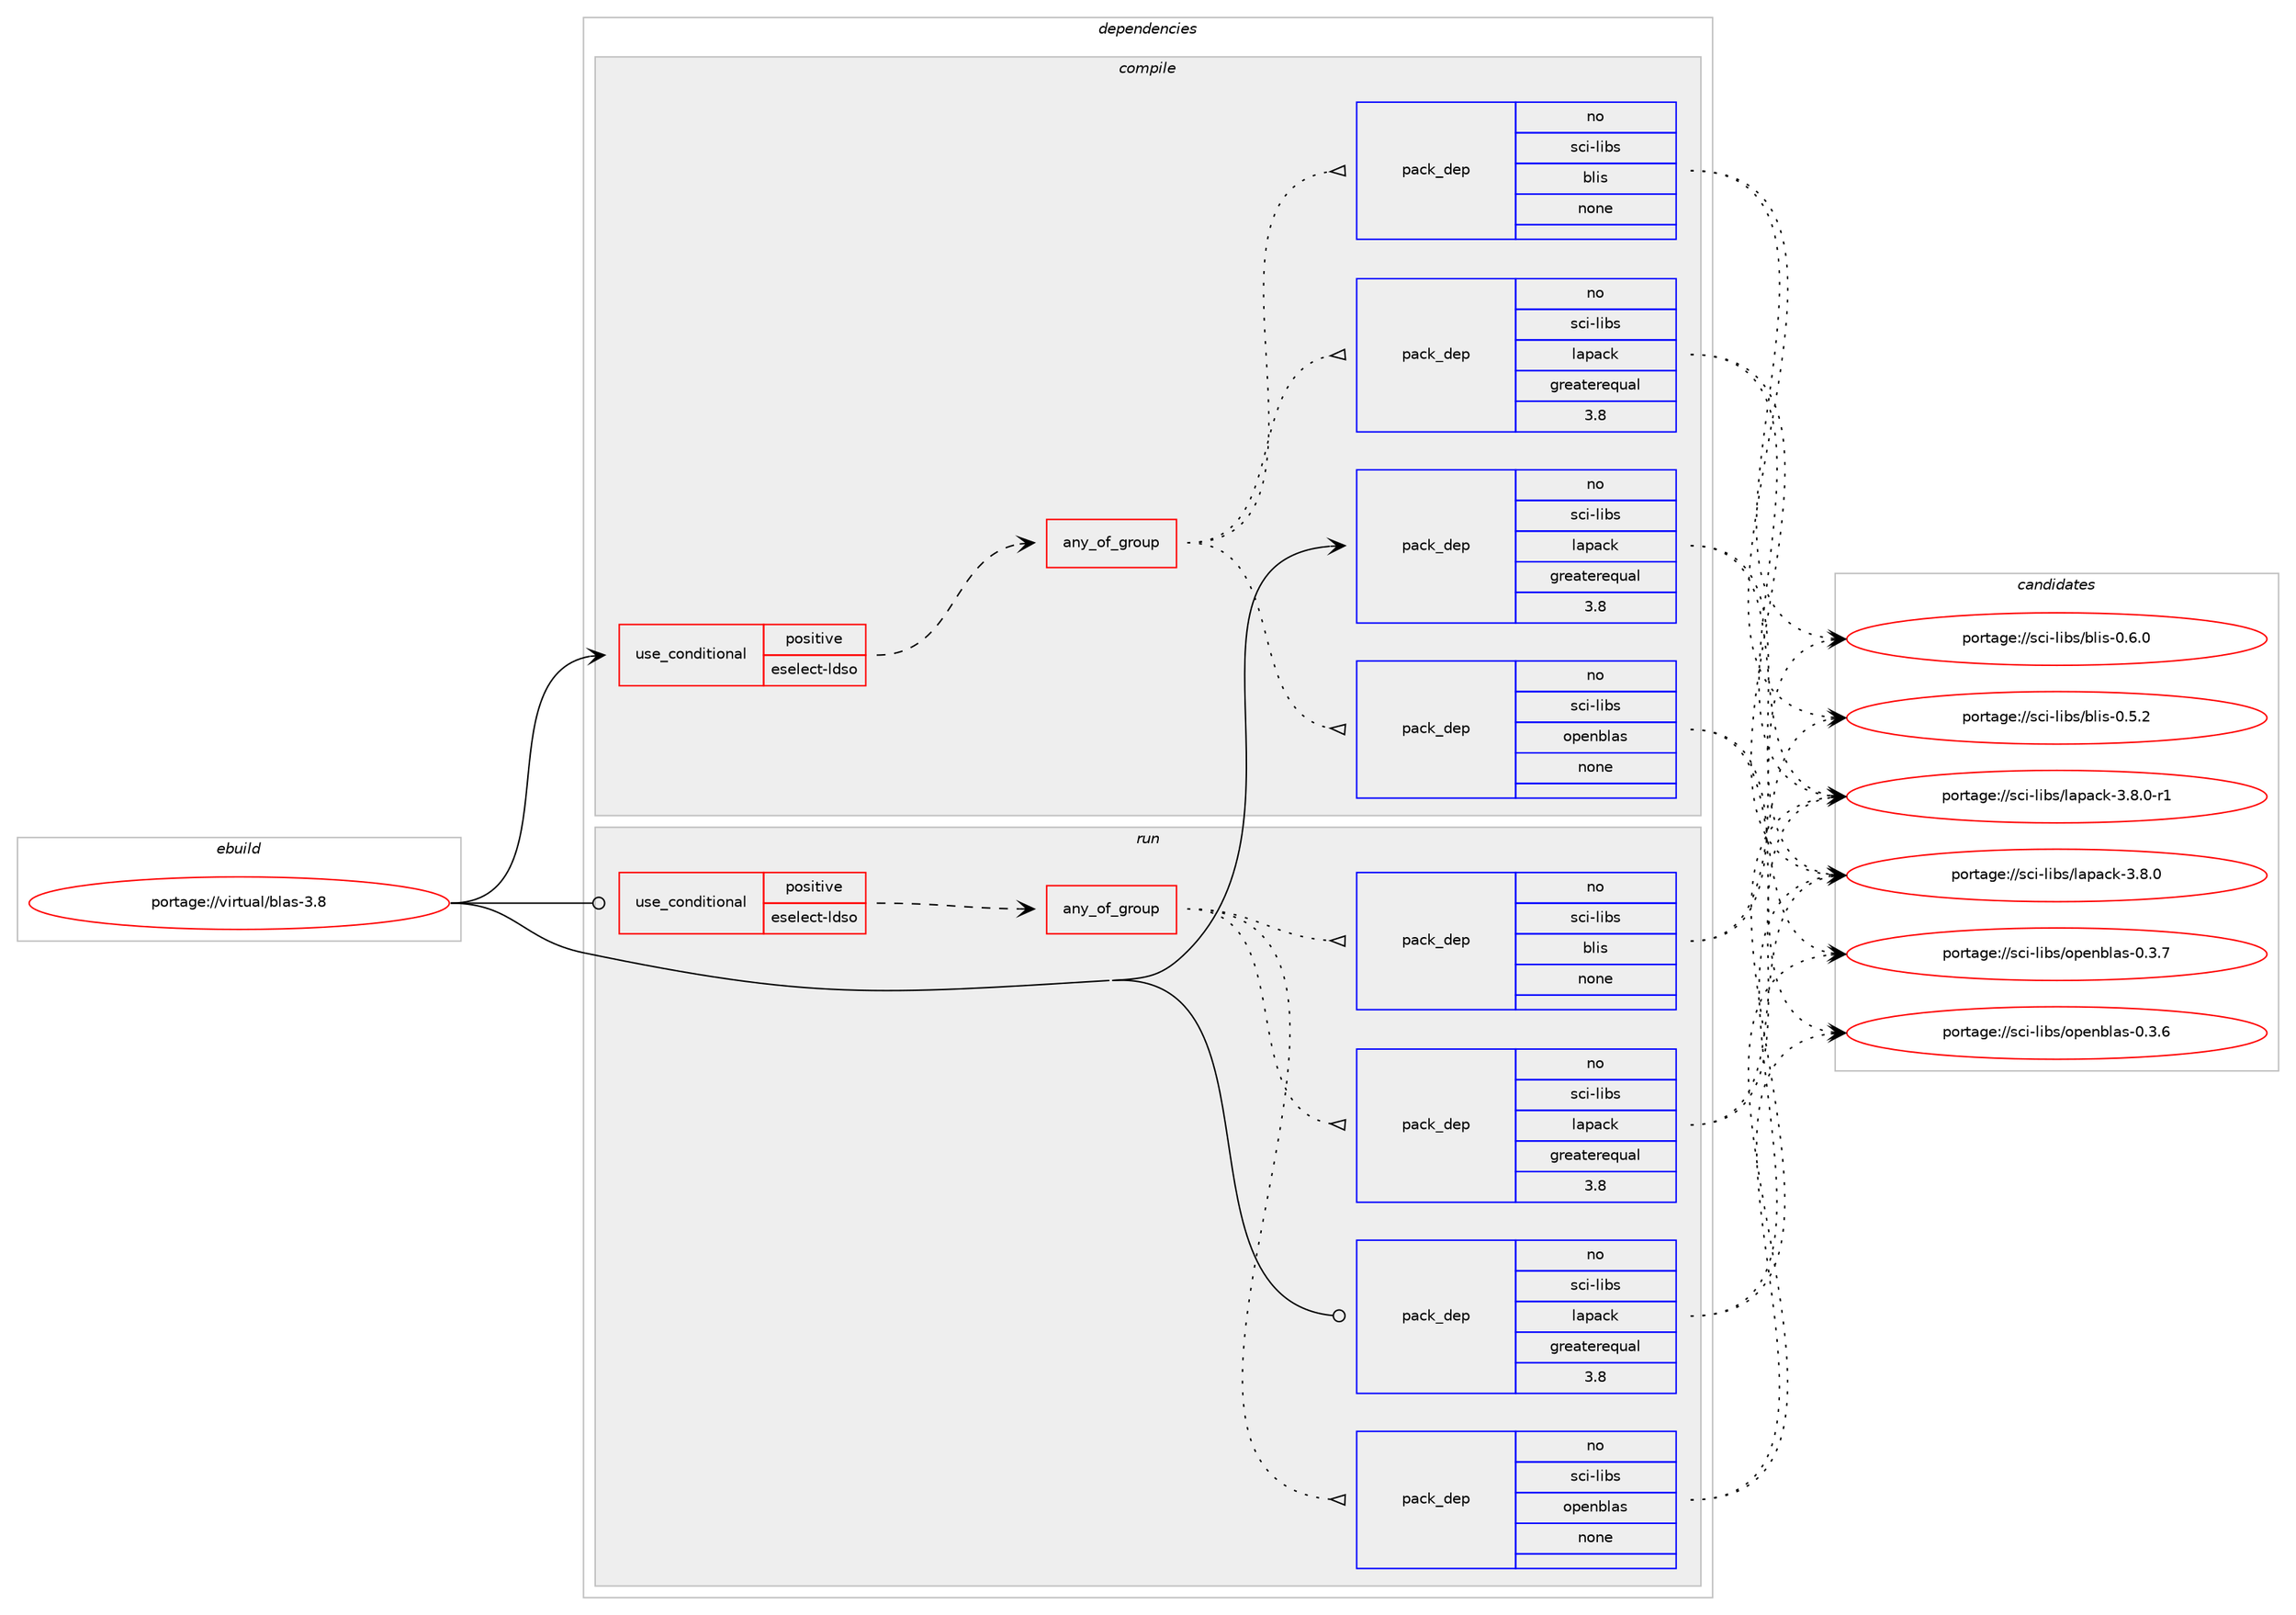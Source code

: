 digraph prolog {

# *************
# Graph options
# *************

newrank=true;
concentrate=true;
compound=true;
graph [rankdir=LR,fontname=Helvetica,fontsize=10,ranksep=1.5];#, ranksep=2.5, nodesep=0.2];
edge  [arrowhead=vee];
node  [fontname=Helvetica,fontsize=10];

# **********
# The ebuild
# **********

subgraph cluster_leftcol {
color=gray;
rank=same;
label=<<i>ebuild</i>>;
id [label="portage://virtual/blas-3.8", color=red, width=4, href="../virtual/blas-3.8.svg"];
}

# ****************
# The dependencies
# ****************

subgraph cluster_midcol {
color=gray;
label=<<i>dependencies</i>>;
subgraph cluster_compile {
fillcolor="#eeeeee";
style=filled;
label=<<i>compile</i>>;
subgraph cond1443 {
dependency9758 [label=<<TABLE BORDER="0" CELLBORDER="1" CELLSPACING="0" CELLPADDING="4"><TR><TD ROWSPAN="3" CELLPADDING="10">use_conditional</TD></TR><TR><TD>positive</TD></TR><TR><TD>eselect-ldso</TD></TR></TABLE>>, shape=none, color=red];
subgraph any276 {
dependency9759 [label=<<TABLE BORDER="0" CELLBORDER="1" CELLSPACING="0" CELLPADDING="4"><TR><TD CELLPADDING="10">any_of_group</TD></TR></TABLE>>, shape=none, color=red];subgraph pack8037 {
dependency9760 [label=<<TABLE BORDER="0" CELLBORDER="1" CELLSPACING="0" CELLPADDING="4" WIDTH="220"><TR><TD ROWSPAN="6" CELLPADDING="30">pack_dep</TD></TR><TR><TD WIDTH="110">no</TD></TR><TR><TD>sci-libs</TD></TR><TR><TD>lapack</TD></TR><TR><TD>greaterequal</TD></TR><TR><TD>3.8</TD></TR></TABLE>>, shape=none, color=blue];
}
dependency9759:e -> dependency9760:w [weight=20,style="dotted",arrowhead="oinv"];
subgraph pack8038 {
dependency9761 [label=<<TABLE BORDER="0" CELLBORDER="1" CELLSPACING="0" CELLPADDING="4" WIDTH="220"><TR><TD ROWSPAN="6" CELLPADDING="30">pack_dep</TD></TR><TR><TD WIDTH="110">no</TD></TR><TR><TD>sci-libs</TD></TR><TR><TD>openblas</TD></TR><TR><TD>none</TD></TR><TR><TD></TD></TR></TABLE>>, shape=none, color=blue];
}
dependency9759:e -> dependency9761:w [weight=20,style="dotted",arrowhead="oinv"];
subgraph pack8039 {
dependency9762 [label=<<TABLE BORDER="0" CELLBORDER="1" CELLSPACING="0" CELLPADDING="4" WIDTH="220"><TR><TD ROWSPAN="6" CELLPADDING="30">pack_dep</TD></TR><TR><TD WIDTH="110">no</TD></TR><TR><TD>sci-libs</TD></TR><TR><TD>blis</TD></TR><TR><TD>none</TD></TR><TR><TD></TD></TR></TABLE>>, shape=none, color=blue];
}
dependency9759:e -> dependency9762:w [weight=20,style="dotted",arrowhead="oinv"];
}
dependency9758:e -> dependency9759:w [weight=20,style="dashed",arrowhead="vee"];
}
id:e -> dependency9758:w [weight=20,style="solid",arrowhead="vee"];
subgraph pack8040 {
dependency9763 [label=<<TABLE BORDER="0" CELLBORDER="1" CELLSPACING="0" CELLPADDING="4" WIDTH="220"><TR><TD ROWSPAN="6" CELLPADDING="30">pack_dep</TD></TR><TR><TD WIDTH="110">no</TD></TR><TR><TD>sci-libs</TD></TR><TR><TD>lapack</TD></TR><TR><TD>greaterequal</TD></TR><TR><TD>3.8</TD></TR></TABLE>>, shape=none, color=blue];
}
id:e -> dependency9763:w [weight=20,style="solid",arrowhead="vee"];
}
subgraph cluster_compileandrun {
fillcolor="#eeeeee";
style=filled;
label=<<i>compile and run</i>>;
}
subgraph cluster_run {
fillcolor="#eeeeee";
style=filled;
label=<<i>run</i>>;
subgraph cond1444 {
dependency9764 [label=<<TABLE BORDER="0" CELLBORDER="1" CELLSPACING="0" CELLPADDING="4"><TR><TD ROWSPAN="3" CELLPADDING="10">use_conditional</TD></TR><TR><TD>positive</TD></TR><TR><TD>eselect-ldso</TD></TR></TABLE>>, shape=none, color=red];
subgraph any277 {
dependency9765 [label=<<TABLE BORDER="0" CELLBORDER="1" CELLSPACING="0" CELLPADDING="4"><TR><TD CELLPADDING="10">any_of_group</TD></TR></TABLE>>, shape=none, color=red];subgraph pack8041 {
dependency9766 [label=<<TABLE BORDER="0" CELLBORDER="1" CELLSPACING="0" CELLPADDING="4" WIDTH="220"><TR><TD ROWSPAN="6" CELLPADDING="30">pack_dep</TD></TR><TR><TD WIDTH="110">no</TD></TR><TR><TD>sci-libs</TD></TR><TR><TD>lapack</TD></TR><TR><TD>greaterequal</TD></TR><TR><TD>3.8</TD></TR></TABLE>>, shape=none, color=blue];
}
dependency9765:e -> dependency9766:w [weight=20,style="dotted",arrowhead="oinv"];
subgraph pack8042 {
dependency9767 [label=<<TABLE BORDER="0" CELLBORDER="1" CELLSPACING="0" CELLPADDING="4" WIDTH="220"><TR><TD ROWSPAN="6" CELLPADDING="30">pack_dep</TD></TR><TR><TD WIDTH="110">no</TD></TR><TR><TD>sci-libs</TD></TR><TR><TD>openblas</TD></TR><TR><TD>none</TD></TR><TR><TD></TD></TR></TABLE>>, shape=none, color=blue];
}
dependency9765:e -> dependency9767:w [weight=20,style="dotted",arrowhead="oinv"];
subgraph pack8043 {
dependency9768 [label=<<TABLE BORDER="0" CELLBORDER="1" CELLSPACING="0" CELLPADDING="4" WIDTH="220"><TR><TD ROWSPAN="6" CELLPADDING="30">pack_dep</TD></TR><TR><TD WIDTH="110">no</TD></TR><TR><TD>sci-libs</TD></TR><TR><TD>blis</TD></TR><TR><TD>none</TD></TR><TR><TD></TD></TR></TABLE>>, shape=none, color=blue];
}
dependency9765:e -> dependency9768:w [weight=20,style="dotted",arrowhead="oinv"];
}
dependency9764:e -> dependency9765:w [weight=20,style="dashed",arrowhead="vee"];
}
id:e -> dependency9764:w [weight=20,style="solid",arrowhead="odot"];
subgraph pack8044 {
dependency9769 [label=<<TABLE BORDER="0" CELLBORDER="1" CELLSPACING="0" CELLPADDING="4" WIDTH="220"><TR><TD ROWSPAN="6" CELLPADDING="30">pack_dep</TD></TR><TR><TD WIDTH="110">no</TD></TR><TR><TD>sci-libs</TD></TR><TR><TD>lapack</TD></TR><TR><TD>greaterequal</TD></TR><TR><TD>3.8</TD></TR></TABLE>>, shape=none, color=blue];
}
id:e -> dependency9769:w [weight=20,style="solid",arrowhead="odot"];
}
}

# **************
# The candidates
# **************

subgraph cluster_choices {
rank=same;
color=gray;
label=<<i>candidates</i>>;

subgraph choice8037 {
color=black;
nodesep=1;
choice115991054510810598115471089711297991074551465646484511449 [label="portage://sci-libs/lapack-3.8.0-r1", color=red, width=4,href="../sci-libs/lapack-3.8.0-r1.svg"];
choice11599105451081059811547108971129799107455146564648 [label="portage://sci-libs/lapack-3.8.0", color=red, width=4,href="../sci-libs/lapack-3.8.0.svg"];
dependency9760:e -> choice115991054510810598115471089711297991074551465646484511449:w [style=dotted,weight="100"];
dependency9760:e -> choice11599105451081059811547108971129799107455146564648:w [style=dotted,weight="100"];
}
subgraph choice8038 {
color=black;
nodesep=1;
choice115991054510810598115471111121011109810897115454846514655 [label="portage://sci-libs/openblas-0.3.7", color=red, width=4,href="../sci-libs/openblas-0.3.7.svg"];
choice115991054510810598115471111121011109810897115454846514654 [label="portage://sci-libs/openblas-0.3.6", color=red, width=4,href="../sci-libs/openblas-0.3.6.svg"];
dependency9761:e -> choice115991054510810598115471111121011109810897115454846514655:w [style=dotted,weight="100"];
dependency9761:e -> choice115991054510810598115471111121011109810897115454846514654:w [style=dotted,weight="100"];
}
subgraph choice8039 {
color=black;
nodesep=1;
choice1159910545108105981154798108105115454846544648 [label="portage://sci-libs/blis-0.6.0", color=red, width=4,href="../sci-libs/blis-0.6.0.svg"];
choice1159910545108105981154798108105115454846534650 [label="portage://sci-libs/blis-0.5.2", color=red, width=4,href="../sci-libs/blis-0.5.2.svg"];
dependency9762:e -> choice1159910545108105981154798108105115454846544648:w [style=dotted,weight="100"];
dependency9762:e -> choice1159910545108105981154798108105115454846534650:w [style=dotted,weight="100"];
}
subgraph choice8040 {
color=black;
nodesep=1;
choice115991054510810598115471089711297991074551465646484511449 [label="portage://sci-libs/lapack-3.8.0-r1", color=red, width=4,href="../sci-libs/lapack-3.8.0-r1.svg"];
choice11599105451081059811547108971129799107455146564648 [label="portage://sci-libs/lapack-3.8.0", color=red, width=4,href="../sci-libs/lapack-3.8.0.svg"];
dependency9763:e -> choice115991054510810598115471089711297991074551465646484511449:w [style=dotted,weight="100"];
dependency9763:e -> choice11599105451081059811547108971129799107455146564648:w [style=dotted,weight="100"];
}
subgraph choice8041 {
color=black;
nodesep=1;
choice115991054510810598115471089711297991074551465646484511449 [label="portage://sci-libs/lapack-3.8.0-r1", color=red, width=4,href="../sci-libs/lapack-3.8.0-r1.svg"];
choice11599105451081059811547108971129799107455146564648 [label="portage://sci-libs/lapack-3.8.0", color=red, width=4,href="../sci-libs/lapack-3.8.0.svg"];
dependency9766:e -> choice115991054510810598115471089711297991074551465646484511449:w [style=dotted,weight="100"];
dependency9766:e -> choice11599105451081059811547108971129799107455146564648:w [style=dotted,weight="100"];
}
subgraph choice8042 {
color=black;
nodesep=1;
choice115991054510810598115471111121011109810897115454846514655 [label="portage://sci-libs/openblas-0.3.7", color=red, width=4,href="../sci-libs/openblas-0.3.7.svg"];
choice115991054510810598115471111121011109810897115454846514654 [label="portage://sci-libs/openblas-0.3.6", color=red, width=4,href="../sci-libs/openblas-0.3.6.svg"];
dependency9767:e -> choice115991054510810598115471111121011109810897115454846514655:w [style=dotted,weight="100"];
dependency9767:e -> choice115991054510810598115471111121011109810897115454846514654:w [style=dotted,weight="100"];
}
subgraph choice8043 {
color=black;
nodesep=1;
choice1159910545108105981154798108105115454846544648 [label="portage://sci-libs/blis-0.6.0", color=red, width=4,href="../sci-libs/blis-0.6.0.svg"];
choice1159910545108105981154798108105115454846534650 [label="portage://sci-libs/blis-0.5.2", color=red, width=4,href="../sci-libs/blis-0.5.2.svg"];
dependency9768:e -> choice1159910545108105981154798108105115454846544648:w [style=dotted,weight="100"];
dependency9768:e -> choice1159910545108105981154798108105115454846534650:w [style=dotted,weight="100"];
}
subgraph choice8044 {
color=black;
nodesep=1;
choice115991054510810598115471089711297991074551465646484511449 [label="portage://sci-libs/lapack-3.8.0-r1", color=red, width=4,href="../sci-libs/lapack-3.8.0-r1.svg"];
choice11599105451081059811547108971129799107455146564648 [label="portage://sci-libs/lapack-3.8.0", color=red, width=4,href="../sci-libs/lapack-3.8.0.svg"];
dependency9769:e -> choice115991054510810598115471089711297991074551465646484511449:w [style=dotted,weight="100"];
dependency9769:e -> choice11599105451081059811547108971129799107455146564648:w [style=dotted,weight="100"];
}
}

}
